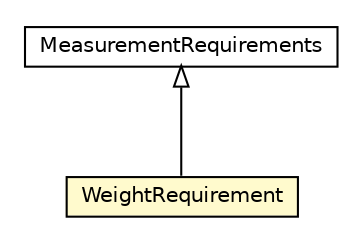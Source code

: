 #!/usr/local/bin/dot
#
# Class diagram 
# Generated by UMLGraph version R5_6-24-gf6e263 (http://www.umlgraph.org/)
#

digraph G {
	edge [fontname="Helvetica",fontsize=10,labelfontname="Helvetica",labelfontsize=10];
	node [fontname="Helvetica",fontsize=10,shape=plaintext];
	nodesep=0.25;
	ranksep=0.5;
	// org.universAAL.ontology.health.owl.MeasurementRequirements
	c388444 [label=<<table title="org.universAAL.ontology.health.owl.MeasurementRequirements" border="0" cellborder="1" cellspacing="0" cellpadding="2" port="p" href="./MeasurementRequirements.html">
		<tr><td><table border="0" cellspacing="0" cellpadding="1">
<tr><td align="center" balign="center"> MeasurementRequirements </td></tr>
		</table></td></tr>
		</table>>, URL="./MeasurementRequirements.html", fontname="Helvetica", fontcolor="black", fontsize=10.0];
	// org.universAAL.ontology.health.owl.WeightRequirement
	c388445 [label=<<table title="org.universAAL.ontology.health.owl.WeightRequirement" border="0" cellborder="1" cellspacing="0" cellpadding="2" port="p" bgcolor="lemonChiffon" href="./WeightRequirement.html">
		<tr><td><table border="0" cellspacing="0" cellpadding="1">
<tr><td align="center" balign="center"> WeightRequirement </td></tr>
		</table></td></tr>
		</table>>, URL="./WeightRequirement.html", fontname="Helvetica", fontcolor="black", fontsize=10.0];
	//org.universAAL.ontology.health.owl.WeightRequirement extends org.universAAL.ontology.health.owl.MeasurementRequirements
	c388444:p -> c388445:p [dir=back,arrowtail=empty];
}

